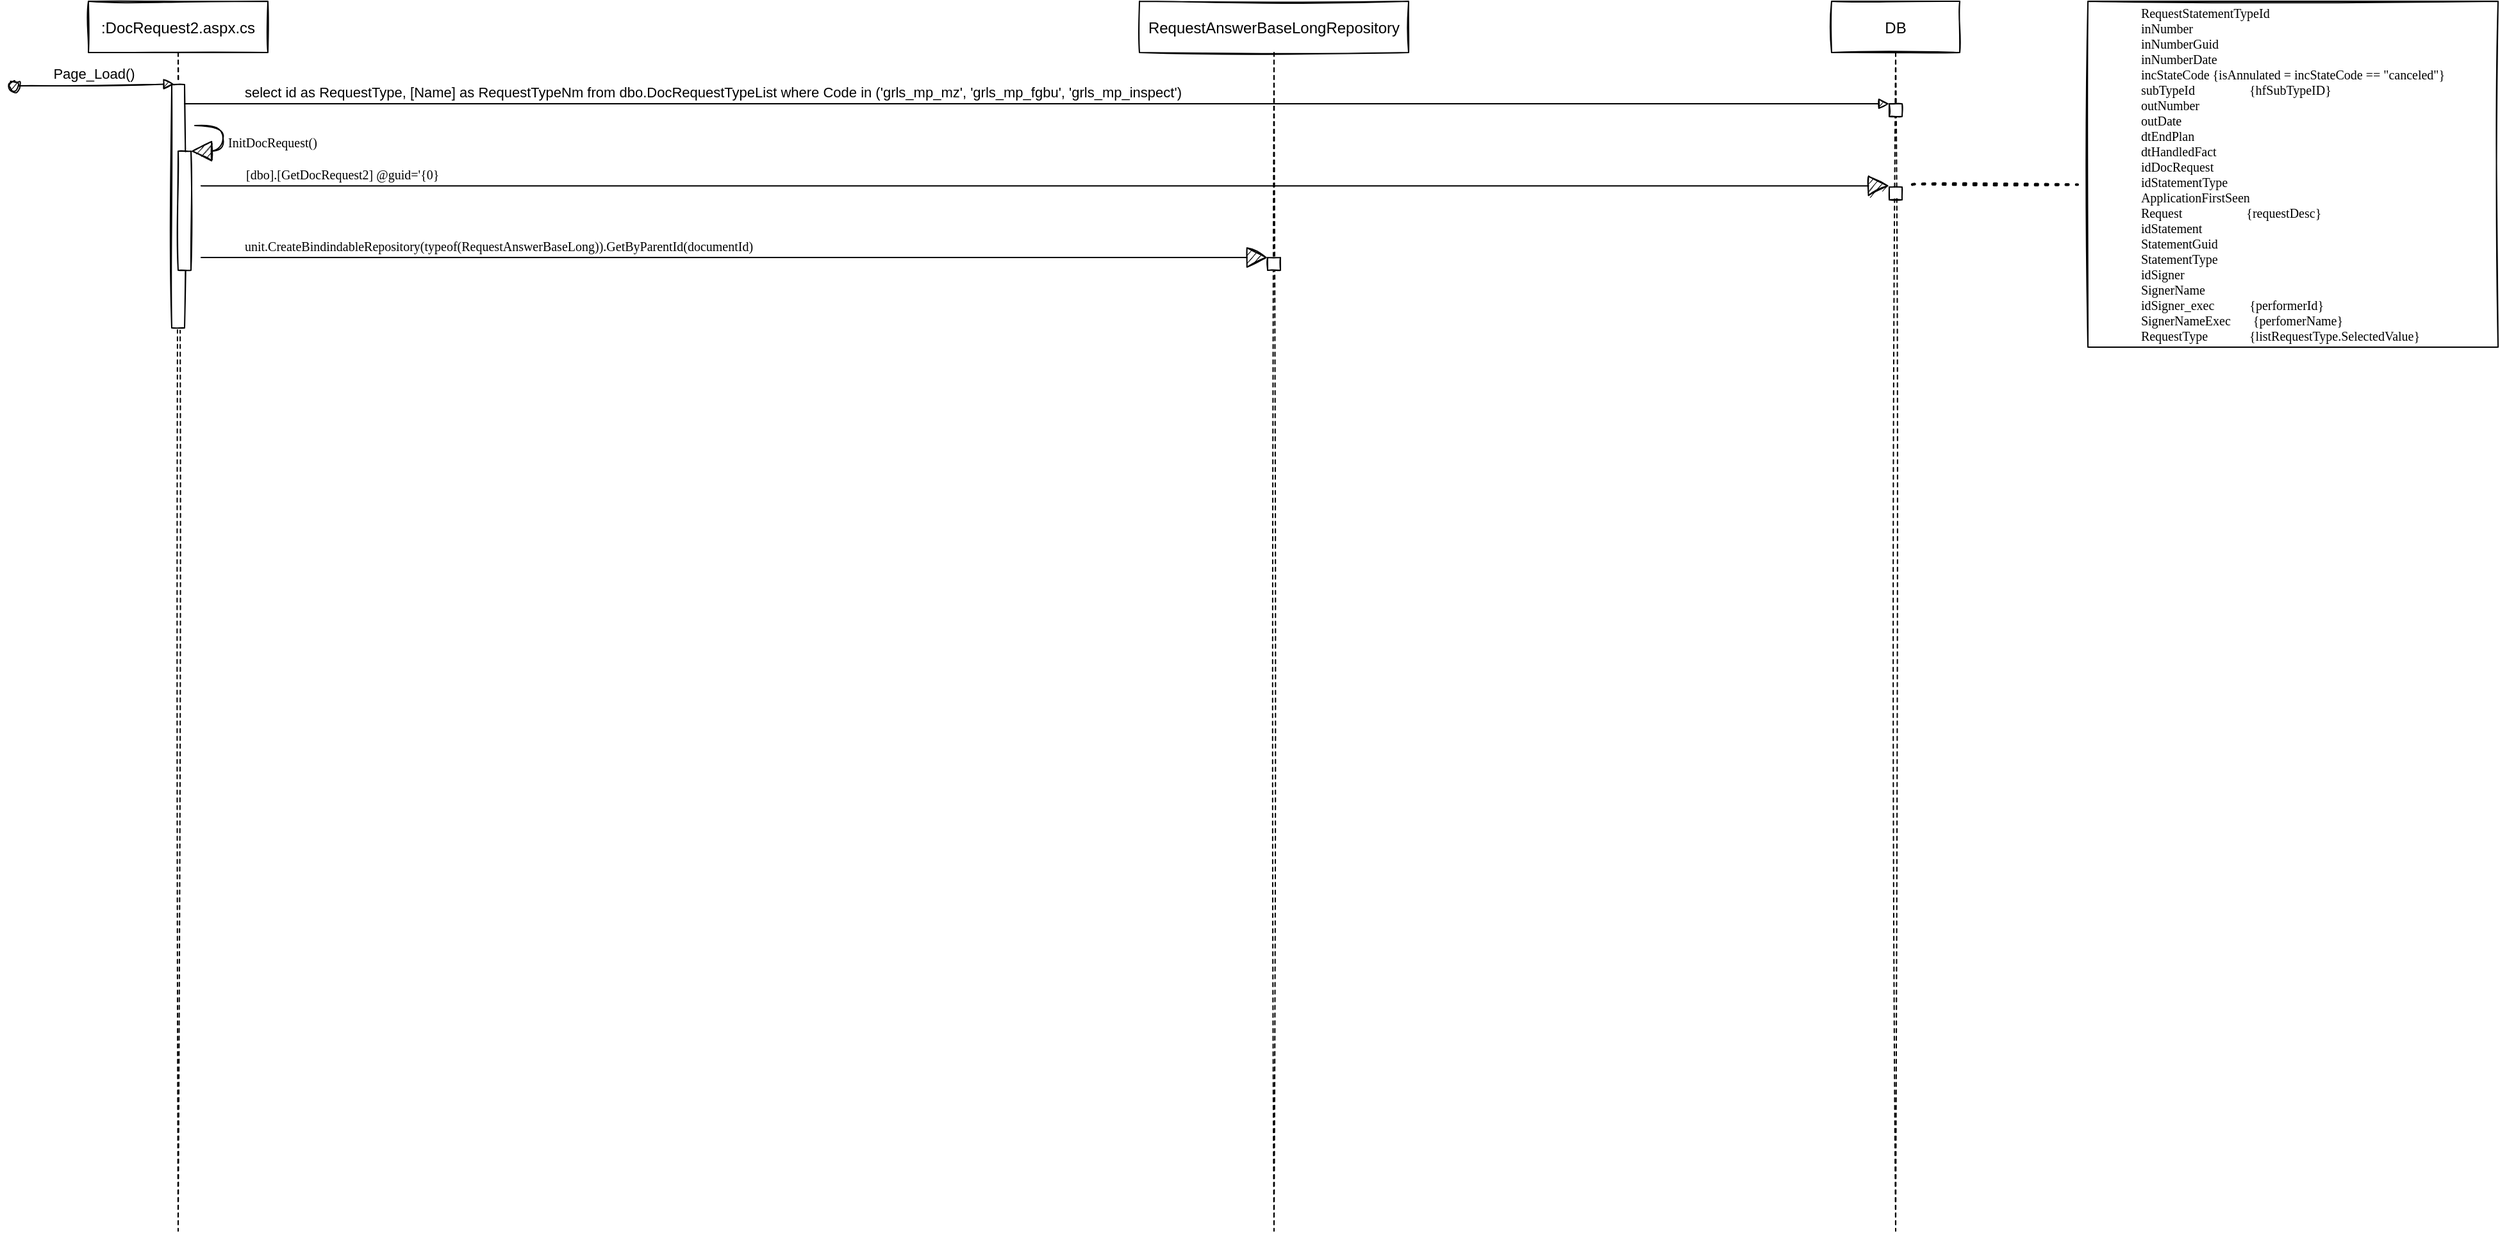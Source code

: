 <mxfile version="20.3.2" type="github">
  <diagram id="kgpKYQtTHZ0yAKxKKP6v" name="Page-1">
    <mxGraphModel dx="562" dy="599" grid="1" gridSize="10" guides="1" tooltips="1" connect="1" arrows="1" fold="1" page="1" pageScale="1" pageWidth="850" pageHeight="1100" math="0" shadow="0">
      <root>
        <mxCell id="0" />
        <mxCell id="1" parent="0" />
        <mxCell id="3nuBFxr9cyL0pnOWT2aG-1" value=":DocRequest2.aspx.cs" style="shape=umlLifeline;perimeter=lifelinePerimeter;container=1;collapsible=0;recursiveResize=0;rounded=0;shadow=0;strokeWidth=1;sketch=1;" parent="1" vertex="1">
          <mxGeometry x="80" y="80" width="140" height="960" as="geometry" />
        </mxCell>
        <mxCell id="3nuBFxr9cyL0pnOWT2aG-2" value="" style="points=[];perimeter=orthogonalPerimeter;rounded=0;shadow=0;strokeWidth=1;sketch=1;" parent="3nuBFxr9cyL0pnOWT2aG-1" vertex="1">
          <mxGeometry x="65" y="65" width="10" height="190" as="geometry" />
        </mxCell>
        <mxCell id="3nuBFxr9cyL0pnOWT2aG-3" value="Page_Load()" style="verticalAlign=bottom;startArrow=oval;endArrow=block;startSize=8;shadow=0;strokeWidth=1;sketch=1;entryX=0.185;entryY=-0.002;entryDx=0;entryDy=0;entryPerimeter=0;" parent="3nuBFxr9cyL0pnOWT2aG-1" target="3nuBFxr9cyL0pnOWT2aG-2" edge="1">
          <mxGeometry relative="1" as="geometry">
            <mxPoint x="-58" y="66" as="sourcePoint" />
          </mxGeometry>
        </mxCell>
        <mxCell id="3nuBFxr9cyL0pnOWT2aG-5" value="DB" style="shape=umlLifeline;perimeter=lifelinePerimeter;container=1;collapsible=0;recursiveResize=0;rounded=0;shadow=0;strokeWidth=1;sketch=1;" parent="1" vertex="1">
          <mxGeometry x="1440" y="80" width="100" height="960" as="geometry" />
        </mxCell>
        <mxCell id="3nuBFxr9cyL0pnOWT2aG-6" value="" style="points=[];perimeter=orthogonalPerimeter;rounded=0;shadow=0;strokeWidth=1;sketch=1;" parent="3nuBFxr9cyL0pnOWT2aG-5" vertex="1">
          <mxGeometry x="45" y="80" width="10" height="10" as="geometry" />
        </mxCell>
        <mxCell id="foolkbOFwzQNOnHuT_NG-3" value="" style="points=[];perimeter=orthogonalPerimeter;rounded=0;shadow=0;strokeWidth=1;sketch=1;" vertex="1" parent="3nuBFxr9cyL0pnOWT2aG-5">
          <mxGeometry x="45" y="145" width="10" height="10" as="geometry" />
        </mxCell>
        <mxCell id="3nuBFxr9cyL0pnOWT2aG-8" value="select id as RequestType, [Name] as RequestTypeNm from dbo.DocRequestTypeList where Code in (&#39;grls_mp_mz&#39;, &#39;grls_mp_fgbu&#39;, &#39;grls_mp_inspect&#39;)" style="verticalAlign=bottom;endArrow=block;entryX=0;entryY=0;shadow=0;strokeWidth=1;sketch=1;align=left;" parent="1" source="3nuBFxr9cyL0pnOWT2aG-2" target="3nuBFxr9cyL0pnOWT2aG-6" edge="1">
          <mxGeometry x="-0.932" relative="1" as="geometry">
            <mxPoint x="275" y="160" as="sourcePoint" />
            <mxPoint as="offset" />
          </mxGeometry>
        </mxCell>
        <mxCell id="foolkbOFwzQNOnHuT_NG-1" value="" style="html=1;points=[];perimeter=orthogonalPerimeter;sketch=1;hachureGap=4;fontFamily=Architects Daughter;fontSource=https%3A%2F%2Ffonts.googleapis.com%2Fcss%3Ffamily%3DArchitects%2BDaughter;fontSize=20;" vertex="1" parent="1">
          <mxGeometry x="150" y="197" width="10" height="93" as="geometry" />
        </mxCell>
        <mxCell id="foolkbOFwzQNOnHuT_NG-2" value="&lt;font style=&quot;font-size: 10px;&quot; face=&quot;Verdana&quot;&gt;InitDocRequest()&lt;/font&gt;" style="edgeStyle=orthogonalEdgeStyle;html=1;align=left;spacingLeft=2;endArrow=block;rounded=0;entryX=1;entryY=0;sketch=1;hachureGap=4;fontFamily=Architects Daughter;fontSource=https%3A%2F%2Ffonts.googleapis.com%2Fcss%3Ffamily%3DArchitects%2BDaughter;fontSize=16;startSize=14;endSize=14;sourcePerimeterSpacing=8;targetPerimeterSpacing=8;curved=1;" edge="1" target="foolkbOFwzQNOnHuT_NG-1" parent="1" source="3nuBFxr9cyL0pnOWT2aG-2">
          <mxGeometry relative="1" as="geometry">
            <mxPoint x="155" y="177" as="sourcePoint" />
            <Array as="points">
              <mxPoint x="185" y="177" />
              <mxPoint x="185" y="197" />
            </Array>
          </mxGeometry>
        </mxCell>
        <mxCell id="foolkbOFwzQNOnHuT_NG-4" value="[dbo].[GetDocRequest2] @guid=&#39;{0}" style="html=1;verticalAlign=bottom;endArrow=block;rounded=0;sketch=1;hachureGap=4;fontFamily=Verdana;fontSize=10;startSize=14;endSize=14;sourcePerimeterSpacing=8;targetPerimeterSpacing=8;curved=1;entryX=-0.009;entryY=-0.093;entryDx=0;entryDy=0;entryPerimeter=0;align=left;" edge="1" parent="1" source="foolkbOFwzQNOnHuT_NG-1" target="foolkbOFwzQNOnHuT_NG-3">
          <mxGeometry x="-0.951" width="80" relative="1" as="geometry">
            <mxPoint x="180" y="190" as="sourcePoint" />
            <mxPoint x="260" y="190" as="targetPoint" />
            <mxPoint as="offset" />
          </mxGeometry>
        </mxCell>
        <mxCell id="foolkbOFwzQNOnHuT_NG-8" value="&lt;div style=&quot;text-align: left;&quot;&gt;&lt;span style=&quot;background-color: initial;&quot;&gt;RequestStatementTypeId&lt;/span&gt;&lt;/div&gt;&lt;div style=&quot;text-align: left;&quot;&gt;&lt;span style=&quot;background-color: initial;&quot;&gt;inNumber&lt;/span&gt;&lt;/div&gt;&lt;div style=&quot;text-align: left;&quot;&gt;&lt;span style=&quot;background-color: initial;&quot;&gt;inNumberGuid&lt;/span&gt;&lt;/div&gt;&lt;div style=&quot;text-align: left;&quot;&gt;&lt;span style=&quot;background-color: initial;&quot;&gt;inNumberDate&lt;/span&gt;&lt;/div&gt;&lt;div style=&quot;text-align: left;&quot;&gt;&lt;span style=&quot;background-color: initial;&quot;&gt;incStateCode {isAnnulated = incStateCode == &quot;canceled&quot;}&lt;/span&gt;&lt;/div&gt;&lt;div style=&quot;text-align: left;&quot;&gt;&lt;span style=&quot;background-color: initial;&quot;&gt;subTypeId&amp;nbsp; &amp;nbsp; &amp;nbsp; &amp;nbsp; &amp;nbsp; &amp;nbsp; &amp;nbsp; &amp;nbsp; &amp;nbsp;{hfSubTypeID}&lt;/span&gt;&lt;/div&gt;&lt;div style=&quot;text-align: left;&quot;&gt;outNumber&lt;/div&gt;&lt;div style=&quot;text-align: left;&quot;&gt;outDate&lt;/div&gt;&lt;div style=&quot;text-align: left;&quot;&gt;dtEndPlan&lt;/div&gt;&lt;div style=&quot;text-align: left;&quot;&gt;dtHandledFact&lt;/div&gt;&lt;div style=&quot;text-align: left;&quot;&gt;idDocRequest&lt;/div&gt;&lt;div style=&quot;text-align: left;&quot;&gt;idStatementType&lt;/div&gt;&lt;div style=&quot;text-align: left;&quot;&gt;ApplicationFirstSeen&lt;/div&gt;&lt;div style=&quot;text-align: left;&quot;&gt;Request&amp;nbsp; &amp;nbsp; &amp;nbsp; &amp;nbsp; &amp;nbsp; &amp;nbsp; &amp;nbsp; &amp;nbsp; &amp;nbsp; &amp;nbsp; {requestDesc}&lt;/div&gt;&lt;div style=&quot;text-align: left;&quot;&gt;idStatement&lt;/div&gt;&lt;div style=&quot;text-align: left;&quot;&gt;StatementGuid&lt;/div&gt;&lt;div style=&quot;text-align: left;&quot;&gt;StatementType&lt;/div&gt;&lt;div style=&quot;text-align: left;&quot;&gt;idSigner&lt;/div&gt;&lt;div style=&quot;text-align: left;&quot;&gt;SignerName&lt;/div&gt;&lt;div style=&quot;text-align: left;&quot;&gt;idSigner_exec&amp;nbsp; &amp;nbsp; &amp;nbsp; &amp;nbsp; &amp;nbsp; &amp;nbsp;{performerId}&lt;/div&gt;&lt;div style=&quot;text-align: left;&quot;&gt;SignerNameExec&amp;nbsp; &amp;nbsp; &amp;nbsp; &amp;nbsp;{perfomerName}&lt;/div&gt;&lt;div style=&quot;text-align: left;&quot;&gt;RequestType&amp;nbsp; &amp;nbsp; &amp;nbsp; &amp;nbsp; &amp;nbsp; &amp;nbsp; &amp;nbsp;{listRequestType.SelectedValue}&lt;/div&gt;" style="text;html=1;strokeColor=default;fillColor=none;align=center;verticalAlign=middle;whiteSpace=wrap;rounded=0;sketch=1;hachureGap=4;fontFamily=Verdana;fontSize=10;" vertex="1" parent="1">
          <mxGeometry x="1640" y="80" width="320" height="270" as="geometry" />
        </mxCell>
        <mxCell id="foolkbOFwzQNOnHuT_NG-9" value="" style="endArrow=none;dashed=1;html=1;dashPattern=1 3;strokeWidth=2;rounded=0;sketch=1;hachureGap=4;fontFamily=Verdana;fontSize=10;startSize=14;endSize=14;sourcePerimeterSpacing=8;targetPerimeterSpacing=8;curved=1;" edge="1" parent="1" source="foolkbOFwzQNOnHuT_NG-3" target="foolkbOFwzQNOnHuT_NG-8">
          <mxGeometry width="50" height="50" relative="1" as="geometry">
            <mxPoint x="800" y="390" as="sourcePoint" />
            <mxPoint x="850" y="340" as="targetPoint" />
          </mxGeometry>
        </mxCell>
        <mxCell id="foolkbOFwzQNOnHuT_NG-10" value="unit.CreateBindindableRepository(typeof(RequestAnswerBaseLong)).GetByParentId(documentId)" style="html=1;verticalAlign=bottom;endArrow=block;rounded=0;sketch=1;hachureGap=4;fontFamily=Verdana;fontSize=10;startSize=14;endSize=14;sourcePerimeterSpacing=8;targetPerimeterSpacing=8;curved=1;entryX=0;entryY=0;entryDx=0;entryDy=0;entryPerimeter=0;align=left;" edge="1" parent="1" source="foolkbOFwzQNOnHuT_NG-1" target="foolkbOFwzQNOnHuT_NG-13">
          <mxGeometry x="-0.923" width="80" relative="1" as="geometry">
            <mxPoint x="178" y="234.07" as="sourcePoint" />
            <mxPoint x="960" y="280" as="targetPoint" />
            <mxPoint as="offset" />
          </mxGeometry>
        </mxCell>
        <mxCell id="foolkbOFwzQNOnHuT_NG-11" value="RequestAnswerBaseLongRepository" style="shape=umlLifeline;perimeter=lifelinePerimeter;container=1;collapsible=0;recursiveResize=0;rounded=0;shadow=0;strokeWidth=1;sketch=1;" vertex="1" parent="1">
          <mxGeometry x="900" y="80" width="210" height="960" as="geometry" />
        </mxCell>
        <mxCell id="foolkbOFwzQNOnHuT_NG-13" value="" style="points=[];perimeter=orthogonalPerimeter;rounded=0;shadow=0;strokeWidth=1;sketch=1;" vertex="1" parent="foolkbOFwzQNOnHuT_NG-11">
          <mxGeometry x="100" y="200" width="10" height="10" as="geometry" />
        </mxCell>
      </root>
    </mxGraphModel>
  </diagram>
</mxfile>
